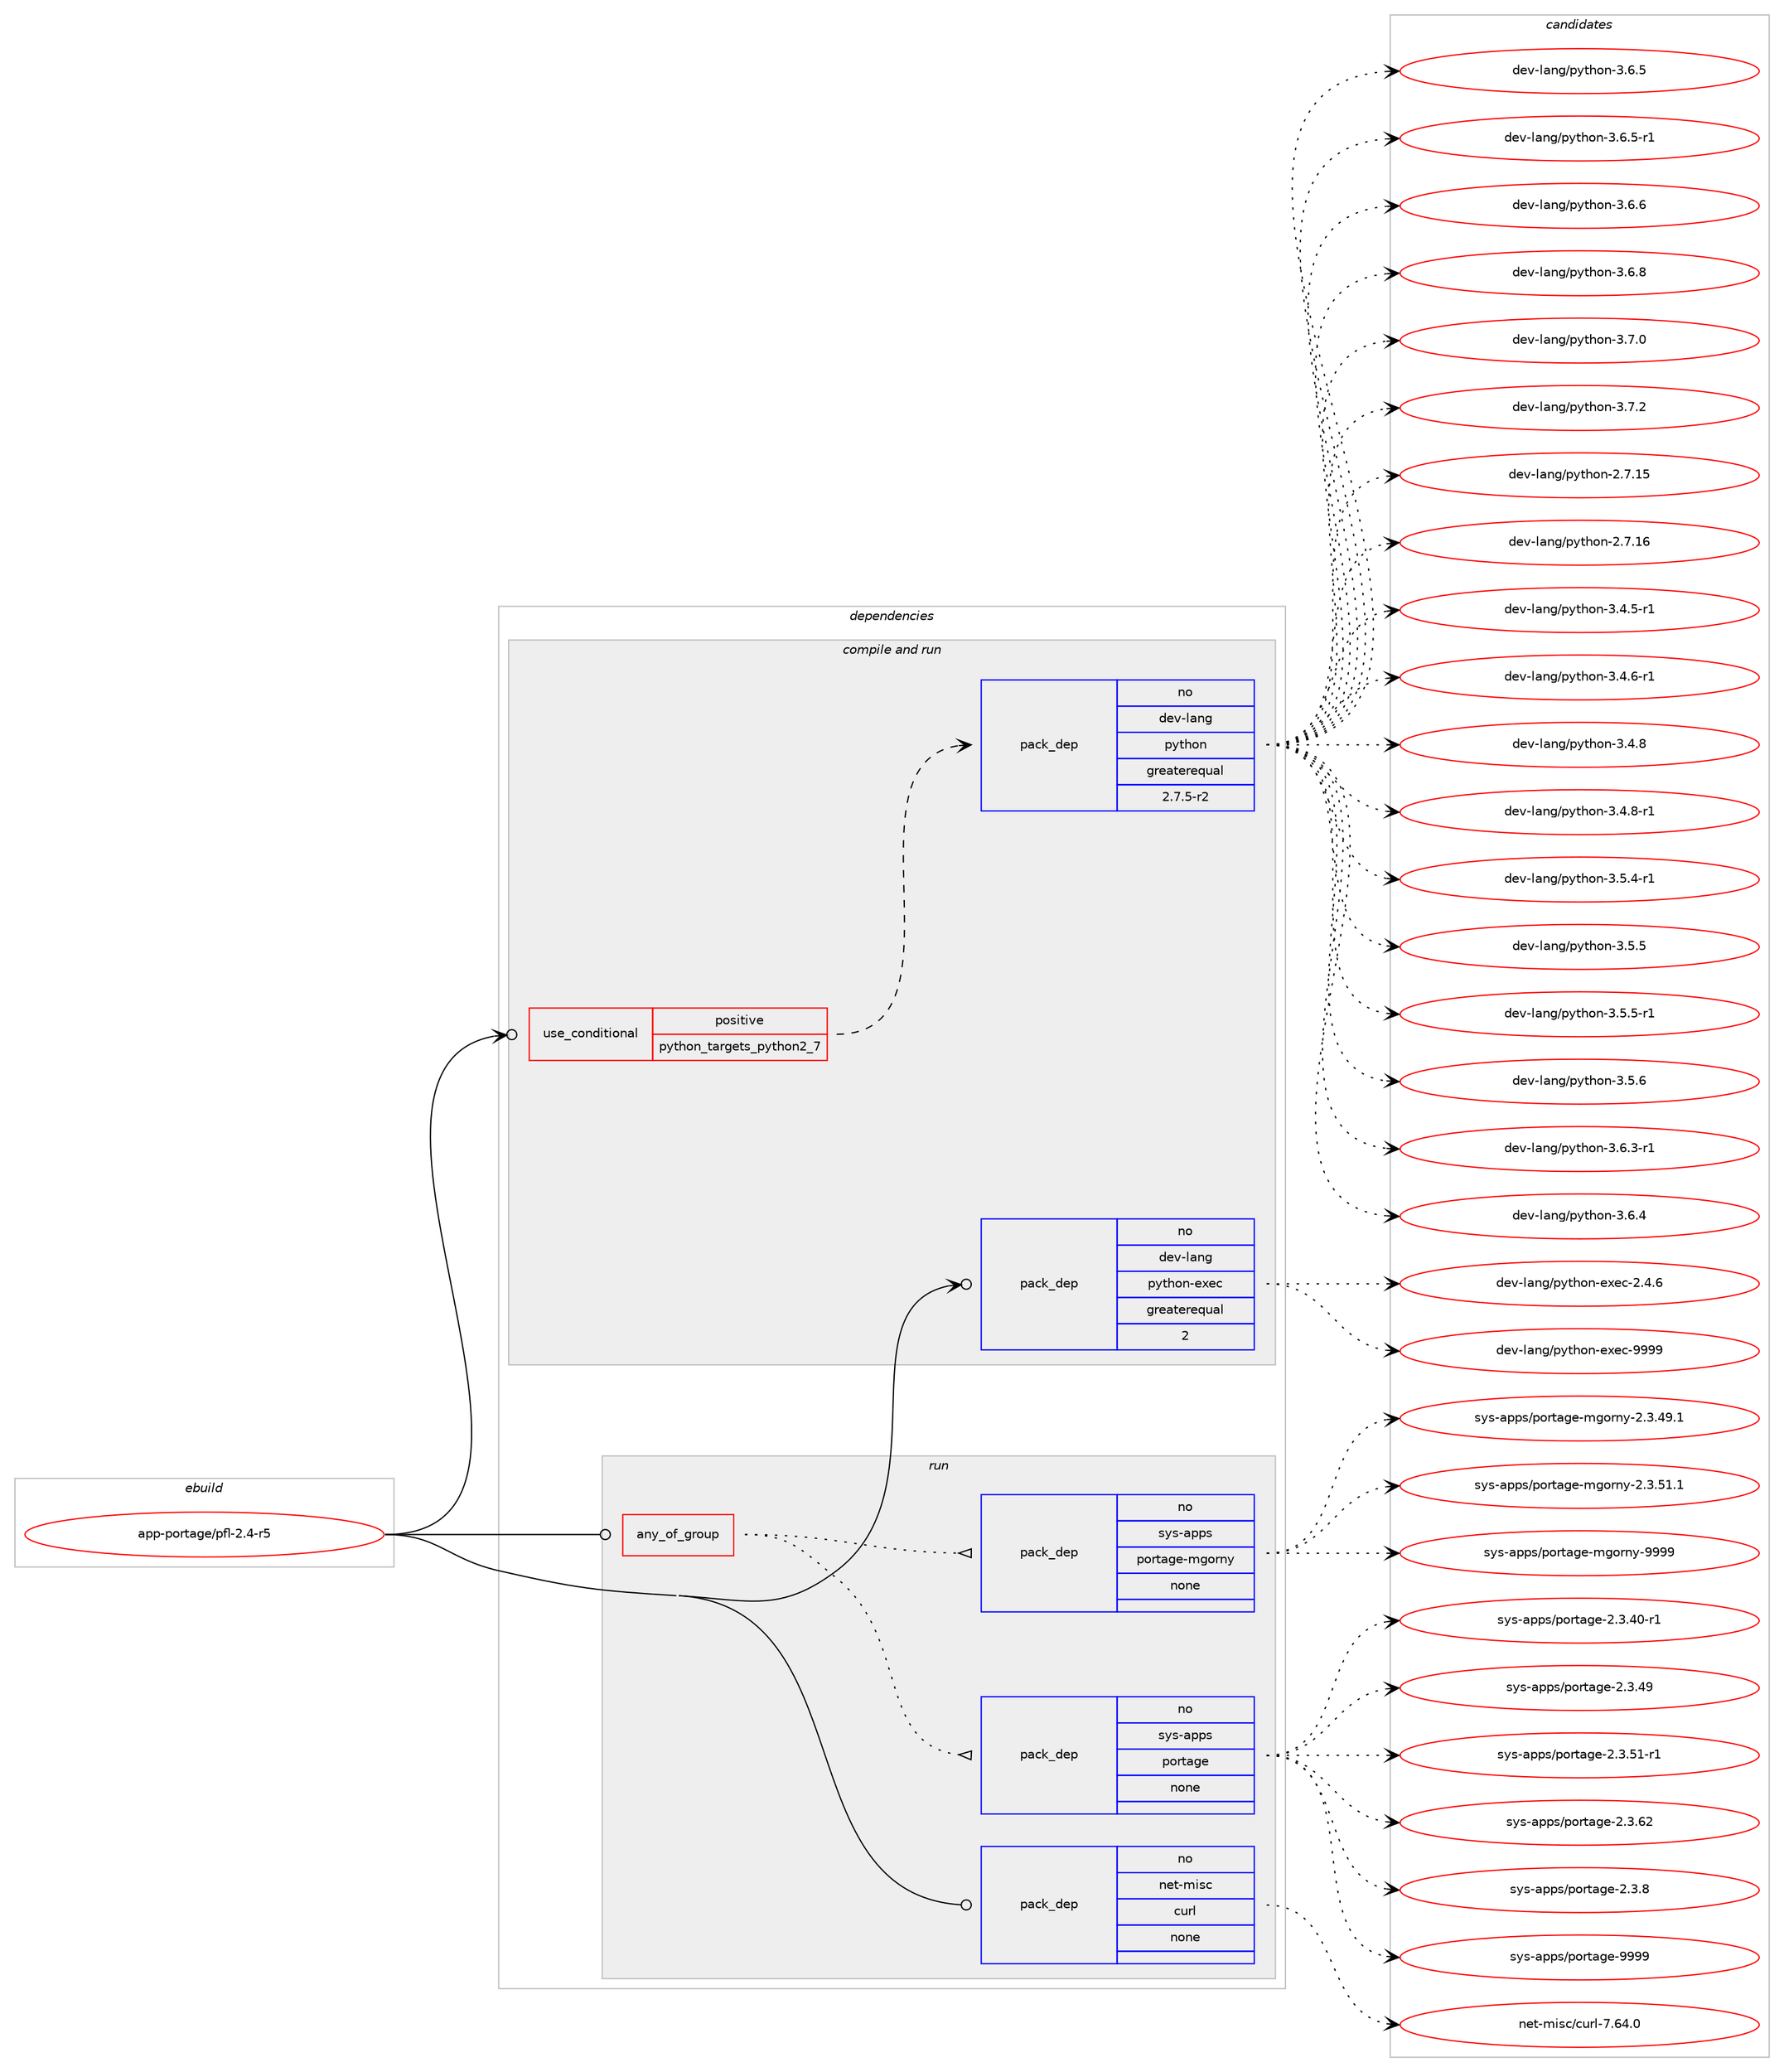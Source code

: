 digraph prolog {

# *************
# Graph options
# *************

newrank=true;
concentrate=true;
compound=true;
graph [rankdir=LR,fontname=Helvetica,fontsize=10,ranksep=1.5];#, ranksep=2.5, nodesep=0.2];
edge  [arrowhead=vee];
node  [fontname=Helvetica,fontsize=10];

# **********
# The ebuild
# **********

subgraph cluster_leftcol {
color=gray;
rank=same;
label=<<i>ebuild</i>>;
id [label="app-portage/pfl-2.4-r5", color=red, width=4, href="../app-portage/pfl-2.4-r5.svg"];
}

# ****************
# The dependencies
# ****************

subgraph cluster_midcol {
color=gray;
label=<<i>dependencies</i>>;
subgraph cluster_compile {
fillcolor="#eeeeee";
style=filled;
label=<<i>compile</i>>;
}
subgraph cluster_compileandrun {
fillcolor="#eeeeee";
style=filled;
label=<<i>compile and run</i>>;
subgraph cond355079 {
dependency1306806 [label=<<TABLE BORDER="0" CELLBORDER="1" CELLSPACING="0" CELLPADDING="4"><TR><TD ROWSPAN="3" CELLPADDING="10">use_conditional</TD></TR><TR><TD>positive</TD></TR><TR><TD>python_targets_python2_7</TD></TR></TABLE>>, shape=none, color=red];
subgraph pack931308 {
dependency1306807 [label=<<TABLE BORDER="0" CELLBORDER="1" CELLSPACING="0" CELLPADDING="4" WIDTH="220"><TR><TD ROWSPAN="6" CELLPADDING="30">pack_dep</TD></TR><TR><TD WIDTH="110">no</TD></TR><TR><TD>dev-lang</TD></TR><TR><TD>python</TD></TR><TR><TD>greaterequal</TD></TR><TR><TD>2.7.5-r2</TD></TR></TABLE>>, shape=none, color=blue];
}
dependency1306806:e -> dependency1306807:w [weight=20,style="dashed",arrowhead="vee"];
}
id:e -> dependency1306806:w [weight=20,style="solid",arrowhead="odotvee"];
subgraph pack931309 {
dependency1306808 [label=<<TABLE BORDER="0" CELLBORDER="1" CELLSPACING="0" CELLPADDING="4" WIDTH="220"><TR><TD ROWSPAN="6" CELLPADDING="30">pack_dep</TD></TR><TR><TD WIDTH="110">no</TD></TR><TR><TD>dev-lang</TD></TR><TR><TD>python-exec</TD></TR><TR><TD>greaterequal</TD></TR><TR><TD>2</TD></TR></TABLE>>, shape=none, color=blue];
}
id:e -> dependency1306808:w [weight=20,style="solid",arrowhead="odotvee"];
}
subgraph cluster_run {
fillcolor="#eeeeee";
style=filled;
label=<<i>run</i>>;
subgraph any19875 {
dependency1306809 [label=<<TABLE BORDER="0" CELLBORDER="1" CELLSPACING="0" CELLPADDING="4"><TR><TD CELLPADDING="10">any_of_group</TD></TR></TABLE>>, shape=none, color=red];subgraph pack931310 {
dependency1306810 [label=<<TABLE BORDER="0" CELLBORDER="1" CELLSPACING="0" CELLPADDING="4" WIDTH="220"><TR><TD ROWSPAN="6" CELLPADDING="30">pack_dep</TD></TR><TR><TD WIDTH="110">no</TD></TR><TR><TD>sys-apps</TD></TR><TR><TD>portage</TD></TR><TR><TD>none</TD></TR><TR><TD></TD></TR></TABLE>>, shape=none, color=blue];
}
dependency1306809:e -> dependency1306810:w [weight=20,style="dotted",arrowhead="oinv"];
subgraph pack931311 {
dependency1306811 [label=<<TABLE BORDER="0" CELLBORDER="1" CELLSPACING="0" CELLPADDING="4" WIDTH="220"><TR><TD ROWSPAN="6" CELLPADDING="30">pack_dep</TD></TR><TR><TD WIDTH="110">no</TD></TR><TR><TD>sys-apps</TD></TR><TR><TD>portage-mgorny</TD></TR><TR><TD>none</TD></TR><TR><TD></TD></TR></TABLE>>, shape=none, color=blue];
}
dependency1306809:e -> dependency1306811:w [weight=20,style="dotted",arrowhead="oinv"];
}
id:e -> dependency1306809:w [weight=20,style="solid",arrowhead="odot"];
subgraph pack931312 {
dependency1306812 [label=<<TABLE BORDER="0" CELLBORDER="1" CELLSPACING="0" CELLPADDING="4" WIDTH="220"><TR><TD ROWSPAN="6" CELLPADDING="30">pack_dep</TD></TR><TR><TD WIDTH="110">no</TD></TR><TR><TD>net-misc</TD></TR><TR><TD>curl</TD></TR><TR><TD>none</TD></TR><TR><TD></TD></TR></TABLE>>, shape=none, color=blue];
}
id:e -> dependency1306812:w [weight=20,style="solid",arrowhead="odot"];
}
}

# **************
# The candidates
# **************

subgraph cluster_choices {
rank=same;
color=gray;
label=<<i>candidates</i>>;

subgraph choice931308 {
color=black;
nodesep=1;
choice10010111845108971101034711212111610411111045504655464953 [label="dev-lang/python-2.7.15", color=red, width=4,href="../dev-lang/python-2.7.15.svg"];
choice10010111845108971101034711212111610411111045504655464954 [label="dev-lang/python-2.7.16", color=red, width=4,href="../dev-lang/python-2.7.16.svg"];
choice1001011184510897110103471121211161041111104551465246534511449 [label="dev-lang/python-3.4.5-r1", color=red, width=4,href="../dev-lang/python-3.4.5-r1.svg"];
choice1001011184510897110103471121211161041111104551465246544511449 [label="dev-lang/python-3.4.6-r1", color=red, width=4,href="../dev-lang/python-3.4.6-r1.svg"];
choice100101118451089711010347112121116104111110455146524656 [label="dev-lang/python-3.4.8", color=red, width=4,href="../dev-lang/python-3.4.8.svg"];
choice1001011184510897110103471121211161041111104551465246564511449 [label="dev-lang/python-3.4.8-r1", color=red, width=4,href="../dev-lang/python-3.4.8-r1.svg"];
choice1001011184510897110103471121211161041111104551465346524511449 [label="dev-lang/python-3.5.4-r1", color=red, width=4,href="../dev-lang/python-3.5.4-r1.svg"];
choice100101118451089711010347112121116104111110455146534653 [label="dev-lang/python-3.5.5", color=red, width=4,href="../dev-lang/python-3.5.5.svg"];
choice1001011184510897110103471121211161041111104551465346534511449 [label="dev-lang/python-3.5.5-r1", color=red, width=4,href="../dev-lang/python-3.5.5-r1.svg"];
choice100101118451089711010347112121116104111110455146534654 [label="dev-lang/python-3.5.6", color=red, width=4,href="../dev-lang/python-3.5.6.svg"];
choice1001011184510897110103471121211161041111104551465446514511449 [label="dev-lang/python-3.6.3-r1", color=red, width=4,href="../dev-lang/python-3.6.3-r1.svg"];
choice100101118451089711010347112121116104111110455146544652 [label="dev-lang/python-3.6.4", color=red, width=4,href="../dev-lang/python-3.6.4.svg"];
choice100101118451089711010347112121116104111110455146544653 [label="dev-lang/python-3.6.5", color=red, width=4,href="../dev-lang/python-3.6.5.svg"];
choice1001011184510897110103471121211161041111104551465446534511449 [label="dev-lang/python-3.6.5-r1", color=red, width=4,href="../dev-lang/python-3.6.5-r1.svg"];
choice100101118451089711010347112121116104111110455146544654 [label="dev-lang/python-3.6.6", color=red, width=4,href="../dev-lang/python-3.6.6.svg"];
choice100101118451089711010347112121116104111110455146544656 [label="dev-lang/python-3.6.8", color=red, width=4,href="../dev-lang/python-3.6.8.svg"];
choice100101118451089711010347112121116104111110455146554648 [label="dev-lang/python-3.7.0", color=red, width=4,href="../dev-lang/python-3.7.0.svg"];
choice100101118451089711010347112121116104111110455146554650 [label="dev-lang/python-3.7.2", color=red, width=4,href="../dev-lang/python-3.7.2.svg"];
dependency1306807:e -> choice10010111845108971101034711212111610411111045504655464953:w [style=dotted,weight="100"];
dependency1306807:e -> choice10010111845108971101034711212111610411111045504655464954:w [style=dotted,weight="100"];
dependency1306807:e -> choice1001011184510897110103471121211161041111104551465246534511449:w [style=dotted,weight="100"];
dependency1306807:e -> choice1001011184510897110103471121211161041111104551465246544511449:w [style=dotted,weight="100"];
dependency1306807:e -> choice100101118451089711010347112121116104111110455146524656:w [style=dotted,weight="100"];
dependency1306807:e -> choice1001011184510897110103471121211161041111104551465246564511449:w [style=dotted,weight="100"];
dependency1306807:e -> choice1001011184510897110103471121211161041111104551465346524511449:w [style=dotted,weight="100"];
dependency1306807:e -> choice100101118451089711010347112121116104111110455146534653:w [style=dotted,weight="100"];
dependency1306807:e -> choice1001011184510897110103471121211161041111104551465346534511449:w [style=dotted,weight="100"];
dependency1306807:e -> choice100101118451089711010347112121116104111110455146534654:w [style=dotted,weight="100"];
dependency1306807:e -> choice1001011184510897110103471121211161041111104551465446514511449:w [style=dotted,weight="100"];
dependency1306807:e -> choice100101118451089711010347112121116104111110455146544652:w [style=dotted,weight="100"];
dependency1306807:e -> choice100101118451089711010347112121116104111110455146544653:w [style=dotted,weight="100"];
dependency1306807:e -> choice1001011184510897110103471121211161041111104551465446534511449:w [style=dotted,weight="100"];
dependency1306807:e -> choice100101118451089711010347112121116104111110455146544654:w [style=dotted,weight="100"];
dependency1306807:e -> choice100101118451089711010347112121116104111110455146544656:w [style=dotted,weight="100"];
dependency1306807:e -> choice100101118451089711010347112121116104111110455146554648:w [style=dotted,weight="100"];
dependency1306807:e -> choice100101118451089711010347112121116104111110455146554650:w [style=dotted,weight="100"];
}
subgraph choice931309 {
color=black;
nodesep=1;
choice1001011184510897110103471121211161041111104510112010199455046524654 [label="dev-lang/python-exec-2.4.6", color=red, width=4,href="../dev-lang/python-exec-2.4.6.svg"];
choice10010111845108971101034711212111610411111045101120101994557575757 [label="dev-lang/python-exec-9999", color=red, width=4,href="../dev-lang/python-exec-9999.svg"];
dependency1306808:e -> choice1001011184510897110103471121211161041111104510112010199455046524654:w [style=dotted,weight="100"];
dependency1306808:e -> choice10010111845108971101034711212111610411111045101120101994557575757:w [style=dotted,weight="100"];
}
subgraph choice931310 {
color=black;
nodesep=1;
choice11512111545971121121154711211111411697103101455046514652484511449 [label="sys-apps/portage-2.3.40-r1", color=red, width=4,href="../sys-apps/portage-2.3.40-r1.svg"];
choice1151211154597112112115471121111141169710310145504651465257 [label="sys-apps/portage-2.3.49", color=red, width=4,href="../sys-apps/portage-2.3.49.svg"];
choice11512111545971121121154711211111411697103101455046514653494511449 [label="sys-apps/portage-2.3.51-r1", color=red, width=4,href="../sys-apps/portage-2.3.51-r1.svg"];
choice1151211154597112112115471121111141169710310145504651465450 [label="sys-apps/portage-2.3.62", color=red, width=4,href="../sys-apps/portage-2.3.62.svg"];
choice11512111545971121121154711211111411697103101455046514656 [label="sys-apps/portage-2.3.8", color=red, width=4,href="../sys-apps/portage-2.3.8.svg"];
choice115121115459711211211547112111114116971031014557575757 [label="sys-apps/portage-9999", color=red, width=4,href="../sys-apps/portage-9999.svg"];
dependency1306810:e -> choice11512111545971121121154711211111411697103101455046514652484511449:w [style=dotted,weight="100"];
dependency1306810:e -> choice1151211154597112112115471121111141169710310145504651465257:w [style=dotted,weight="100"];
dependency1306810:e -> choice11512111545971121121154711211111411697103101455046514653494511449:w [style=dotted,weight="100"];
dependency1306810:e -> choice1151211154597112112115471121111141169710310145504651465450:w [style=dotted,weight="100"];
dependency1306810:e -> choice11512111545971121121154711211111411697103101455046514656:w [style=dotted,weight="100"];
dependency1306810:e -> choice115121115459711211211547112111114116971031014557575757:w [style=dotted,weight="100"];
}
subgraph choice931311 {
color=black;
nodesep=1;
choice1151211154597112112115471121111141169710310145109103111114110121455046514652574649 [label="sys-apps/portage-mgorny-2.3.49.1", color=red, width=4,href="../sys-apps/portage-mgorny-2.3.49.1.svg"];
choice1151211154597112112115471121111141169710310145109103111114110121455046514653494649 [label="sys-apps/portage-mgorny-2.3.51.1", color=red, width=4,href="../sys-apps/portage-mgorny-2.3.51.1.svg"];
choice11512111545971121121154711211111411697103101451091031111141101214557575757 [label="sys-apps/portage-mgorny-9999", color=red, width=4,href="../sys-apps/portage-mgorny-9999.svg"];
dependency1306811:e -> choice1151211154597112112115471121111141169710310145109103111114110121455046514652574649:w [style=dotted,weight="100"];
dependency1306811:e -> choice1151211154597112112115471121111141169710310145109103111114110121455046514653494649:w [style=dotted,weight="100"];
dependency1306811:e -> choice11512111545971121121154711211111411697103101451091031111141101214557575757:w [style=dotted,weight="100"];
}
subgraph choice931312 {
color=black;
nodesep=1;
choice1101011164510910511599479911711410845554654524648 [label="net-misc/curl-7.64.0", color=red, width=4,href="../net-misc/curl-7.64.0.svg"];
dependency1306812:e -> choice1101011164510910511599479911711410845554654524648:w [style=dotted,weight="100"];
}
}

}
